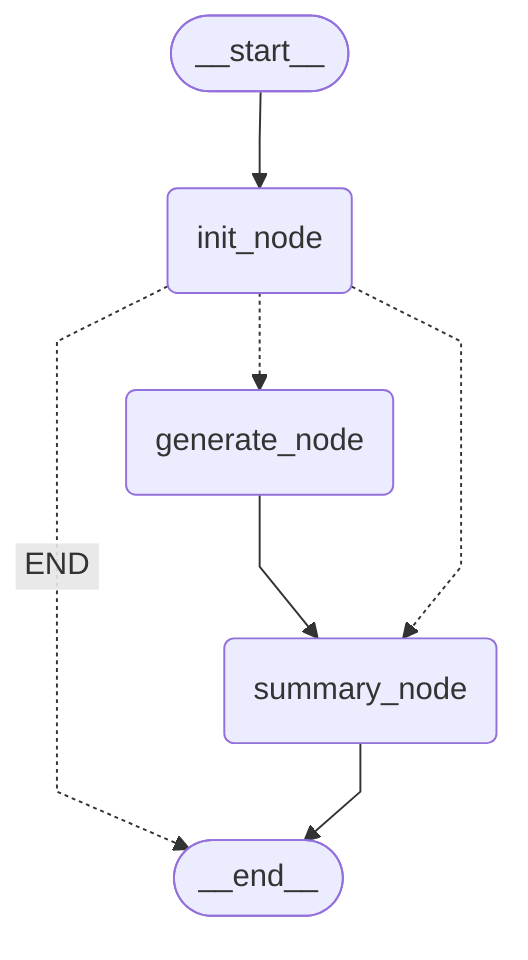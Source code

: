 ---
config:
  flowchart:
    curve: linear
---
graph TD;
	__start__([<p>__start__</p>]):::first
	init_node(init_node)
	generate_node(generate_node)
	summary_node(summary_node)
	__end__([<p>__end__</p>]):::last
	__start__ --> init_node;
	generate_node --> summary_node;
	init_node -. &nbsp;END&nbsp; .-> __end__;
	init_node -.-> generate_node;
	init_node -.-> summary_node;
	summary_node --> __end__;